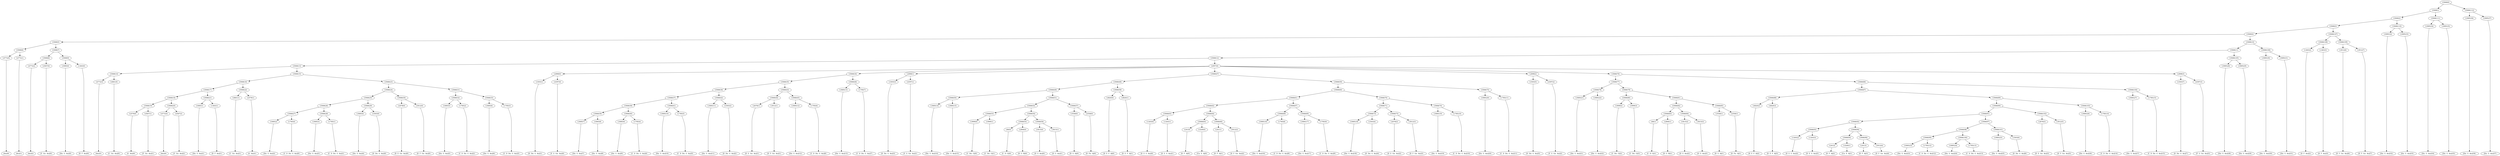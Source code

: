 digraph sample{
"L4772(0)"->"[Ais](0)"
"L4772(1)"->"[Ais](1)"
"L5068(6)"->"L4772(0)"
"L5068(6)"->"L4772(1)"
"L4772(2)"->"[Ais](2)"
"L4567(0)"->"[F  Gis  Ais](0)"
"L5068(8)"->"L4772(2)"
"L5068(8)"->"L4567(0)"
"L3085(0)"->"[Dis  G  Ais](0)"
"L1463(0)"->"[D  F  Ais](0)"
"L5068(9)"->"L3085(0)"
"L5068(9)"->"L1463(0)"
"L5068(7)"->"L5068(8)"
"L5068(7)"->"L5068(9)"
"L5068(5)"->"L5068(6)"
"L5068(5)"->"L5068(7)"
"L4772(3)"->"[Ais](3)"
"L4661(0)"->"[C  Gis  Ais](0)"
"L5068(14)"->"L4772(3)"
"L5068(14)"->"L4661(0)"
"L2579(0)"->"[G  Ais](0)"
"L4567(1)"->"[F  Gis  Ais](1)"
"L5068(19)"->"L2579(0)"
"L5068(19)"->"L4567(1)"
"L4772(4)"->"[Ais](4)"
"L4567(2)"->"[F  Gis  Ais](2)"
"L5068(20)"->"L4772(4)"
"L5068(20)"->"L4567(2)"
"L5068(18)"->"L5068(19)"
"L5068(18)"->"L5068(20)"
"L3085(1)"->"[Dis  G  Ais](1)"
"L1463(1)"->"[D  F  Ais](1)"
"L5068(21)"->"L3085(1)"
"L5068(21)"->"L1463(1)"
"L5068(17)"->"L5068(18)"
"L5068(17)"->"L5068(21)"
"L4661(1)"->"[C  Gis  Ais](1)"
"L2579(1)"->"[G  Ais](1)"
"L5068(22)"->"L4661(1)"
"L5068(22)"->"L2579(1)"
"L5068(16)"->"L5068(17)"
"L5068(16)"->"L5068(22)"
"L3085(2)"->"[Dis  G  Ais](2)"
"L1785(0)"->"[C  D  Dis  G  Ais](0)"
"L5068(27)"->"L3085(2)"
"L5068(27)"->"L1785(0)"
"L3085(3)"->"[Dis  G  Ais](3)"
"L1785(1)"->"[C  D  Dis  G  Ais](1)"
"L5068(28)"->"L3085(3)"
"L5068(28)"->"L1785(1)"
"L5068(26)"->"L5068(27)"
"L5068(26)"->"L5068(28)"
"L3085(4)"->"[Dis  G  Ais](4)"
"L3303(0)"->"[D  Dis  G  Ais](0)"
"L5068(29)"->"L3085(4)"
"L5068(29)"->"L3303(0)"
"L5068(25)"->"L5068(26)"
"L5068(25)"->"L5068(29)"
"L2678(0)"->"[D  E  Gis  Ais](0)"
"L3012(0)"->"[D  F  Gis  Ais](0)"
"L5068(30)"->"L2678(0)"
"L5068(30)"->"L3012(0)"
"L5068(24)"->"L5068(25)"
"L5068(24)"->"L5068(30)"
"L3085(5)"->"[Dis  G  Ais](5)"
"L1785(2)"->"[C  D  Dis  G  Ais](2)"
"L5068(32)"->"L3085(5)"
"L5068(32)"->"L1785(2)"
"L3085(6)"->"[Dis  G  Ais](6)"
"L1785(3)"->"[C  D  Dis  G  Ais](3)"
"L5068(33)"->"L3085(6)"
"L5068(33)"->"L1785(3)"
"L5068(31)"->"L5068(32)"
"L5068(31)"->"L5068(33)"
"L5068(23)"->"L5068(24)"
"L5068(23)"->"L5068(31)"
"L5068(15)"->"L5068(16)"
"L5068(15)"->"L5068(23)"
"L5068(13)"->"L5068(14)"
"L5068(13)"->"L5068(15)"
"L3303(1)"->"[D  Dis  G  Ais](1)"
"L4397(0)"->"[F  G  Gis  Ais](0)"
"L2898(0)"->"L3303(1)"
"L2898(0)"->"L4397(0)"
"L3085(7)"->"[Dis  G  Ais](7)"
"L3085(8)"->"[Dis  G  Ais](8)"
"L5068(39)"->"L3085(7)"
"L5068(39)"->"L3085(8)"
"L3085(9)"->"[Dis  G  Ais](9)"
"L1785(4)"->"[C  D  Dis  G  Ais](4)"
"L5068(40)"->"L3085(9)"
"L5068(40)"->"L1785(4)"
"L5068(38)"->"L5068(39)"
"L5068(38)"->"L5068(40)"
"L3085(10)"->"[Dis  G  Ais](10)"
"L1785(5)"->"[C  D  Dis  G  Ais](5)"
"L5068(41)"->"L3085(10)"
"L5068(41)"->"L1785(5)"
"L5068(37)"->"L5068(38)"
"L5068(37)"->"L5068(41)"
"L3085(11)"->"[Dis  G  Ais](11)"
"L3303(2)"->"[D  Dis  G  Ais](2)"
"L5068(42)"->"L3085(11)"
"L5068(42)"->"L3303(2)"
"L5068(36)"->"L5068(37)"
"L5068(36)"->"L5068(42)"
"L2678(1)"->"[D  E  Gis  Ais](1)"
"L3012(1)"->"[D  F  Gis  Ais](1)"
"L5068(44)"->"L2678(1)"
"L5068(44)"->"L3012(1)"
"L3085(12)"->"[Dis  G  Ais](12)"
"L1785(6)"->"[C  D  Dis  G  Ais](6)"
"L5068(45)"->"L3085(12)"
"L5068(45)"->"L1785(6)"
"L5068(43)"->"L5068(44)"
"L5068(43)"->"L5068(45)"
"L5068(35)"->"L5068(36)"
"L5068(35)"->"L5068(43)"
"L3085(13)"->"[Dis  G  Ais](13)"
"L1785(7)"->"[C  D  Dis  G  Ais](7)"
"L5068(46)"->"L3085(13)"
"L5068(46)"->"L1785(7)"
"L5068(34)"->"L5068(35)"
"L5068(34)"->"L5068(46)"
"L3303(3)"->"[D  Dis  G  Ais](3)"
"L4397(1)"->"[F  G  Gis  Ais](1)"
"L2898(1)"->"L3303(3)"
"L2898(1)"->"L4397(1)"
"L3085(14)"->"[Dis  G  Ais](14)"
"L3085(15)"->"[Dis  G  Ais](15)"
"L5068(50)"->"L3085(14)"
"L5068(50)"->"L3085(15)"
"L3999(0)"->"[C  Dis  G](0)"
"L3999(1)"->"[C  Dis  G](1)"
"L5068(53)"->"L3999(0)"
"L5068(53)"->"L3999(1)"
"L86(0)"->"[C  D  G](0)"
"L2806(0)"->"[D  G  B](0)"
"L5068(55)"->"L86(0)"
"L5068(55)"->"L2806(0)"
"L3615(0)"->"[D  G  Ais](0)"
"L3615(1)"->"[D  G  Ais](1)"
"L5068(56)"->"L3615(0)"
"L5068(56)"->"L3615(1)"
"L5068(54)"->"L5068(55)"
"L5068(54)"->"L5068(56)"
"L5068(52)"->"L5068(53)"
"L5068(52)"->"L5068(54)"
"L3558(0)"->"[D  G  A](0)"
"L2558(0)"->"[D  Fis  A](0)"
"L5068(57)"->"L3558(0)"
"L5068(57)"->"L2558(0)"
"L5068(51)"->"L5068(52)"
"L5068(51)"->"L5068(57)"
"L5068(49)"->"L5068(50)"
"L5068(49)"->"L5068(51)"
"L4820(0)"->"[D  E  F  A](0)"
"L4820(1)"->"[D  E  F  A](1)"
"L5068(58)"->"L4820(0)"
"L5068(58)"->"L4820(1)"
"L5068(48)"->"L5068(49)"
"L5068(48)"->"L5068(58)"
"L1263(0)"->"[D  E  G  Ais](0)"
"L1263(1)"->"[D  E  G  Ais](1)"
"L5068(63)"->"L1263(0)"
"L5068(63)"->"L1263(1)"
"L241(0)"->"[D  F  A](0)"
"L3249(0)"->"[Cis  E  A](0)"
"L5068(65)"->"L241(0)"
"L5068(65)"->"L3249(0)"
"L241(1)"->"[D  F  A](1)"
"L3012(2)"->"[D  F  Gis  Ais](2)"
"L5068(66)"->"L241(1)"
"L5068(66)"->"L3012(2)"
"L5068(64)"->"L5068(65)"
"L5068(64)"->"L5068(66)"
"L5068(62)"->"L5068(63)"
"L5068(62)"->"L5068(64)"
"L3085(16)"->"[Dis  G  Ais](16)"
"L1785(8)"->"[C  D  Dis  G  Ais](8)"
"L5068(68)"->"L3085(16)"
"L5068(68)"->"L1785(8)"
"L3085(17)"->"[Dis  G  Ais](17)"
"L1785(9)"->"[C  D  Dis  G  Ais](9)"
"L5068(69)"->"L3085(17)"
"L5068(69)"->"L1785(9)"
"L5068(67)"->"L5068(68)"
"L5068(67)"->"L5068(69)"
"L5068(61)"->"L5068(62)"
"L5068(61)"->"L5068(67)"
"L3085(18)"->"[Dis  G  Ais](18)"
"L3303(4)"->"[D  Dis  G  Ais](4)"
"L5068(72)"->"L3085(18)"
"L5068(72)"->"L3303(4)"
"L2678(2)"->"[D  E  Gis  Ais](2)"
"L3012(3)"->"[D  F  Gis  Ais](3)"
"L5068(73)"->"L2678(2)"
"L5068(73)"->"L3012(3)"
"L5068(71)"->"L5068(72)"
"L5068(71)"->"L5068(73)"
"L3085(19)"->"[Dis  G  Ais](19)"
"L1785(10)"->"[C  D  Dis  G  Ais](10)"
"L5068(74)"->"L3085(19)"
"L5068(74)"->"L1785(10)"
"L5068(70)"->"L5068(71)"
"L5068(70)"->"L5068(74)"
"L5068(60)"->"L5068(61)"
"L5068(60)"->"L5068(70)"
"L3085(20)"->"[Dis  G  Ais](20)"
"L1785(11)"->"[C  D  Dis  G  Ais](11)"
"L5068(75)"->"L3085(20)"
"L5068(75)"->"L1785(11)"
"L5068(59)"->"L5068(60)"
"L5068(59)"->"L5068(75)"
"L5068(47)"->"L5068(48)"
"L5068(47)"->"L5068(59)"
"L3303(5)"->"[D  Dis  G  Ais](5)"
"L4397(2)"->"[F  G  Gis  Ais](2)"
"L2898(2)"->"L3303(5)"
"L2898(2)"->"L4397(2)"
"L3085(21)"->"[Dis  G  Ais](21)"
"L3085(22)"->"[Dis  G  Ais](22)"
"L5068(78)"->"L3085(21)"
"L5068(78)"->"L3085(22)"
"L3999(2)"->"[C  Dis  G](2)"
"L3999(3)"->"[C  Dis  G](3)"
"L5068(80)"->"L3999(2)"
"L5068(80)"->"L3999(3)"
"L86(1)"->"[C  D  G](1)"
"L2806(1)"->"[D  G  B](1)"
"L5068(83)"->"L86(1)"
"L5068(83)"->"L2806(1)"
"L3615(2)"->"[D  G  Ais](2)"
"L3615(3)"->"[D  G  Ais](3)"
"L5068(84)"->"L3615(2)"
"L5068(84)"->"L3615(3)"
"L5068(82)"->"L5068(83)"
"L5068(82)"->"L5068(84)"
"L3558(1)"->"[D  G  A](1)"
"L2558(1)"->"[D  Fis  A](1)"
"L5068(85)"->"L3558(1)"
"L5068(85)"->"L2558(1)"
"L5068(81)"->"L5068(82)"
"L5068(81)"->"L5068(85)"
"L5068(79)"->"L5068(80)"
"L5068(79)"->"L5068(81)"
"L5068(77)"->"L5068(78)"
"L5068(77)"->"L5068(79)"
"L4820(2)"->"[D  E  F  A](2)"
"L4820(3)"->"[D  E  F  A](3)"
"L5068(88)"->"L4820(2)"
"L5068(88)"->"L4820(3)"
"L1263(2)"->"[D  E  G  Ais](2)"
"L1263(3)"->"[D  E  G  Ais](3)"
"L5068(93)"->"L1263(2)"
"L5068(93)"->"L1263(3)"
"L241(2)"->"[D  F  A](2)"
"L3249(1)"->"[Cis  E  A](1)"
"L5068(95)"->"L241(2)"
"L5068(95)"->"L3249(1)"
"L241(3)"->"[D  F  A](3)"
"L3012(4)"->"[D  F  Gis  Ais](4)"
"L5068(96)"->"L241(3)"
"L5068(96)"->"L3012(4)"
"L5068(94)"->"L5068(95)"
"L5068(94)"->"L5068(96)"
"L5068(92)"->"L5068(93)"
"L5068(92)"->"L5068(94)"
"L3085(23)"->"[Dis  G  Ais](23)"
"L1785(12)"->"[C  D  Dis  G  Ais](12)"
"L5068(99)"->"L3085(23)"
"L5068(99)"->"L1785(12)"
"L3085(24)"->"[Dis  G  Ais](24)"
"L1785(13)"->"[C  D  Dis  G  Ais](13)"
"L5068(100)"->"L3085(24)"
"L5068(100)"->"L1785(13)"
"L5068(98)"->"L5068(99)"
"L5068(98)"->"L5068(100)"
"L3085(25)"->"[Dis  G  Ais](25)"
"L3303(6)"->"[D  Dis  G  Ais](6)"
"L5068(101)"->"L3085(25)"
"L5068(101)"->"L3303(6)"
"L5068(97)"->"L5068(98)"
"L5068(97)"->"L5068(101)"
"L5068(91)"->"L5068(92)"
"L5068(91)"->"L5068(97)"
"L2678(3)"->"[D  E  Gis  Ais](3)"
"L3012(5)"->"[D  F  Gis  Ais](5)"
"L5068(102)"->"L2678(3)"
"L5068(102)"->"L3012(5)"
"L5068(90)"->"L5068(91)"
"L5068(90)"->"L5068(102)"
"L3085(26)"->"[Dis  G  Ais](26)"
"L1785(14)"->"[C  D  Dis  G  Ais](14)"
"L5068(103)"->"L3085(26)"
"L5068(103)"->"L1785(14)"
"L5068(89)"->"L5068(90)"
"L5068(89)"->"L5068(103)"
"L5068(87)"->"L5068(88)"
"L5068(87)"->"L5068(89)"
"L3085(27)"->"[Dis  G  Ais](27)"
"L1785(15)"->"[C  D  Dis  G  Ais](15)"
"L5068(104)"->"L3085(27)"
"L5068(104)"->"L1785(15)"
"L5068(86)"->"L5068(87)"
"L5068(86)"->"L5068(104)"
"L5068(76)"->"L5068(77)"
"L5068(76)"->"L5068(86)"
"L3303(7)"->"[D  Dis  G  Ais](7)"
"L4397(3)"->"[F  G  Gis  Ais](3)"
"L2898(3)"->"L3303(7)"
"L2898(3)"->"L4397(3)"
"L4957(0)"->"L2898(0)"
"L4957(0)"->"L5068(34)"
"L4957(0)"->"L2898(1)"
"L4957(0)"->"L5068(47)"
"L4957(0)"->"L2898(2)"
"L4957(0)"->"L5068(76)"
"L4957(0)"->"L2898(3)"
"L5068(12)"->"L5068(13)"
"L5068(12)"->"L4957(0)"
"L3085(28)"->"[Dis  G  Ais](28)"
"L3085(29)"->"[Dis  G  Ais](29)"
"L5068(105)"->"L3085(28)"
"L5068(105)"->"L3085(29)"
"L5068(11)"->"L5068(12)"
"L5068(11)"->"L5068(105)"
"L3085(30)"->"[Dis  G  Ais](30)"
"L3085(31)"->"[Dis  G  Ais](31)"
"L5068(106)"->"L3085(30)"
"L5068(106)"->"L3085(31)"
"L5068(10)"->"L5068(11)"
"L5068(10)"->"L5068(106)"
"L5068(4)"->"L5068(5)"
"L5068(4)"->"L5068(10)"
"L1463(2)"->"[D  F  Ais](2)"
"L1463(3)"->"[D  F  Ais](3)"
"L5068(108)"->"L1463(2)"
"L5068(108)"->"L1463(3)"
"L3012(6)"->"[D  F  Gis  Ais](6)"
"L3012(7)"->"[D  F  Gis  Ais](7)"
"L5068(109)"->"L3012(6)"
"L5068(109)"->"L3012(7)"
"L5068(107)"->"L5068(108)"
"L5068(107)"->"L5068(109)"
"L5068(3)"->"L5068(4)"
"L5068(3)"->"L5068(107)"
"L3085(32)"->"[Dis  G  Ais](32)"
"L3085(33)"->"[Dis  G  Ais](33)"
"L5068(110)"->"L3085(32)"
"L5068(110)"->"L3085(33)"
"L5068(2)"->"L5068(3)"
"L5068(2)"->"L5068(110)"
"L3085(34)"->"[Dis  G  Ais](34)"
"L3085(35)"->"[Dis  G  Ais](35)"
"L5068(111)"->"L3085(34)"
"L5068(111)"->"L3085(35)"
"L5068(1)"->"L5068(2)"
"L5068(1)"->"L5068(111)"
"L3085(36)"->"[Dis  G  Ais](36)"
"L3085(37)"->"[Dis  G  Ais](37)"
"L5068(112)"->"L3085(36)"
"L5068(112)"->"L3085(37)"
"L5068(0)"->"L5068(1)"
"L5068(0)"->"L5068(112)"
{rank = min; "L5068(0)"}
{rank = same; "L5068(1)"; "L5068(112)";}
{rank = same; "L5068(2)"; "L5068(111)"; "L3085(36)"; "L3085(37)";}
{rank = same; "L5068(3)"; "L5068(110)"; "L3085(34)"; "L3085(35)";}
{rank = same; "L5068(4)"; "L5068(107)"; "L3085(32)"; "L3085(33)";}
{rank = same; "L5068(5)"; "L5068(10)"; "L5068(108)"; "L5068(109)";}
{rank = same; "L5068(6)"; "L5068(7)"; "L5068(11)"; "L5068(106)"; "L1463(2)"; "L1463(3)"; "L3012(6)"; "L3012(7)";}
{rank = same; "L4772(0)"; "L4772(1)"; "L5068(8)"; "L5068(9)"; "L5068(12)"; "L5068(105)"; "L3085(30)"; "L3085(31)";}
{rank = same; "L4772(2)"; "L4567(0)"; "L3085(0)"; "L1463(0)"; "L5068(13)"; "L4957(0)"; "L3085(28)"; "L3085(29)";}
{rank = same; "L5068(14)"; "L5068(15)"; "L2898(0)"; "L5068(34)"; "L2898(1)"; "L5068(47)"; "L2898(2)"; "L5068(76)"; "L2898(3)";}
{rank = same; "L4772(3)"; "L4661(0)"; "L5068(16)"; "L5068(23)"; "L3303(1)"; "L4397(0)"; "L5068(35)"; "L5068(46)"; "L3303(3)"; "L4397(1)"; "L5068(48)"; "L5068(59)"; "L3303(5)"; "L4397(2)"; "L5068(77)"; "L5068(86)"; "L3303(7)"; "L4397(3)";}
{rank = same; "L5068(17)"; "L5068(22)"; "L5068(24)"; "L5068(31)"; "L5068(36)"; "L5068(43)"; "L3085(13)"; "L1785(7)"; "L5068(49)"; "L5068(58)"; "L5068(60)"; "L5068(75)"; "L5068(78)"; "L5068(79)"; "L5068(87)"; "L5068(104)";}
{rank = same; "L5068(18)"; "L5068(21)"; "L4661(1)"; "L2579(1)"; "L5068(25)"; "L5068(30)"; "L5068(32)"; "L5068(33)"; "L5068(37)"; "L5068(42)"; "L5068(44)"; "L5068(45)"; "L5068(50)"; "L5068(51)"; "L4820(0)"; "L4820(1)"; "L5068(61)"; "L5068(70)"; "L3085(20)"; "L1785(11)"; "L3085(21)"; "L3085(22)"; "L5068(80)"; "L5068(81)"; "L5068(88)"; "L5068(89)"; "L3085(27)"; "L1785(15)";}
{rank = same; "L5068(19)"; "L5068(20)"; "L3085(1)"; "L1463(1)"; "L5068(26)"; "L5068(29)"; "L2678(0)"; "L3012(0)"; "L3085(5)"; "L1785(2)"; "L3085(6)"; "L1785(3)"; "L5068(38)"; "L5068(41)"; "L3085(11)"; "L3303(2)"; "L2678(1)"; "L3012(1)"; "L3085(12)"; "L1785(6)"; "L3085(14)"; "L3085(15)"; "L5068(52)"; "L5068(57)"; "L5068(62)"; "L5068(67)"; "L5068(71)"; "L5068(74)"; "L3999(2)"; "L3999(3)"; "L5068(82)"; "L5068(85)"; "L4820(2)"; "L4820(3)"; "L5068(90)"; "L5068(103)";}
{rank = same; "L2579(0)"; "L4567(1)"; "L4772(4)"; "L4567(2)"; "L5068(27)"; "L5068(28)"; "L3085(4)"; "L3303(0)"; "L5068(39)"; "L5068(40)"; "L3085(10)"; "L1785(5)"; "L5068(53)"; "L5068(54)"; "L3558(0)"; "L2558(0)"; "L5068(63)"; "L5068(64)"; "L5068(68)"; "L5068(69)"; "L5068(72)"; "L5068(73)"; "L3085(19)"; "L1785(10)"; "L5068(83)"; "L5068(84)"; "L3558(1)"; "L2558(1)"; "L5068(91)"; "L5068(102)"; "L3085(26)"; "L1785(14)";}
{rank = same; "L3085(2)"; "L1785(0)"; "L3085(3)"; "L1785(1)"; "L3085(7)"; "L3085(8)"; "L3085(9)"; "L1785(4)"; "L3999(0)"; "L3999(1)"; "L5068(55)"; "L5068(56)"; "L1263(0)"; "L1263(1)"; "L5068(65)"; "L5068(66)"; "L3085(16)"; "L1785(8)"; "L3085(17)"; "L1785(9)"; "L3085(18)"; "L3303(4)"; "L2678(2)"; "L3012(3)"; "L86(1)"; "L2806(1)"; "L3615(2)"; "L3615(3)"; "L5068(92)"; "L5068(97)"; "L2678(3)"; "L3012(5)";}
{rank = same; "L86(0)"; "L2806(0)"; "L3615(0)"; "L3615(1)"; "L241(0)"; "L3249(0)"; "L241(1)"; "L3012(2)"; "L5068(93)"; "L5068(94)"; "L5068(98)"; "L5068(101)";}
{rank = same; "L1263(2)"; "L1263(3)"; "L5068(95)"; "L5068(96)"; "L5068(99)"; "L5068(100)"; "L3085(25)"; "L3303(6)";}
{rank = same; "L241(2)"; "L3249(1)"; "L241(3)"; "L3012(4)"; "L3085(23)"; "L1785(12)"; "L3085(24)"; "L1785(13)";}
{rank = max; "[Ais](0)"; "[Ais](1)"; "[Ais](2)"; "[Ais](3)"; "[Ais](4)"; "[C  D  Dis  G  Ais](0)"; "[C  D  Dis  G  Ais](1)"; "[C  D  Dis  G  Ais](10)"; "[C  D  Dis  G  Ais](11)"; "[C  D  Dis  G  Ais](12)"; "[C  D  Dis  G  Ais](13)"; "[C  D  Dis  G  Ais](14)"; "[C  D  Dis  G  Ais](15)"; "[C  D  Dis  G  Ais](2)"; "[C  D  Dis  G  Ais](3)"; "[C  D  Dis  G  Ais](4)"; "[C  D  Dis  G  Ais](5)"; "[C  D  Dis  G  Ais](6)"; "[C  D  Dis  G  Ais](7)"; "[C  D  Dis  G  Ais](8)"; "[C  D  Dis  G  Ais](9)"; "[C  D  G](0)"; "[C  D  G](1)"; "[C  Dis  G](0)"; "[C  Dis  G](1)"; "[C  Dis  G](2)"; "[C  Dis  G](3)"; "[C  Gis  Ais](0)"; "[C  Gis  Ais](1)"; "[Cis  E  A](0)"; "[Cis  E  A](1)"; "[D  Dis  G  Ais](0)"; "[D  Dis  G  Ais](1)"; "[D  Dis  G  Ais](2)"; "[D  Dis  G  Ais](3)"; "[D  Dis  G  Ais](4)"; "[D  Dis  G  Ais](5)"; "[D  Dis  G  Ais](6)"; "[D  Dis  G  Ais](7)"; "[D  E  F  A](0)"; "[D  E  F  A](1)"; "[D  E  F  A](2)"; "[D  E  F  A](3)"; "[D  E  G  Ais](0)"; "[D  E  G  Ais](1)"; "[D  E  G  Ais](2)"; "[D  E  G  Ais](3)"; "[D  E  Gis  Ais](0)"; "[D  E  Gis  Ais](1)"; "[D  E  Gis  Ais](2)"; "[D  E  Gis  Ais](3)"; "[D  F  A](0)"; "[D  F  A](1)"; "[D  F  A](2)"; "[D  F  A](3)"; "[D  F  Ais](0)"; "[D  F  Ais](1)"; "[D  F  Ais](2)"; "[D  F  Ais](3)"; "[D  F  Gis  Ais](0)"; "[D  F  Gis  Ais](1)"; "[D  F  Gis  Ais](2)"; "[D  F  Gis  Ais](3)"; "[D  F  Gis  Ais](4)"; "[D  F  Gis  Ais](5)"; "[D  F  Gis  Ais](6)"; "[D  F  Gis  Ais](7)"; "[D  Fis  A](0)"; "[D  Fis  A](1)"; "[D  G  A](0)"; "[D  G  A](1)"; "[D  G  Ais](0)"; "[D  G  Ais](1)"; "[D  G  Ais](2)"; "[D  G  Ais](3)"; "[D  G  B](0)"; "[D  G  B](1)"; "[Dis  G  Ais](0)"; "[Dis  G  Ais](1)"; "[Dis  G  Ais](10)"; "[Dis  G  Ais](11)"; "[Dis  G  Ais](12)"; "[Dis  G  Ais](13)"; "[Dis  G  Ais](14)"; "[Dis  G  Ais](15)"; "[Dis  G  Ais](16)"; "[Dis  G  Ais](17)"; "[Dis  G  Ais](18)"; "[Dis  G  Ais](19)"; "[Dis  G  Ais](2)"; "[Dis  G  Ais](20)"; "[Dis  G  Ais](21)"; "[Dis  G  Ais](22)"; "[Dis  G  Ais](23)"; "[Dis  G  Ais](24)"; "[Dis  G  Ais](25)"; "[Dis  G  Ais](26)"; "[Dis  G  Ais](27)"; "[Dis  G  Ais](28)"; "[Dis  G  Ais](29)"; "[Dis  G  Ais](3)"; "[Dis  G  Ais](30)"; "[Dis  G  Ais](31)"; "[Dis  G  Ais](32)"; "[Dis  G  Ais](33)"; "[Dis  G  Ais](34)"; "[Dis  G  Ais](35)"; "[Dis  G  Ais](36)"; "[Dis  G  Ais](37)"; "[Dis  G  Ais](4)"; "[Dis  G  Ais](5)"; "[Dis  G  Ais](6)"; "[Dis  G  Ais](7)"; "[Dis  G  Ais](8)"; "[Dis  G  Ais](9)"; "[F  G  Gis  Ais](0)"; "[F  G  Gis  Ais](1)"; "[F  G  Gis  Ais](2)"; "[F  G  Gis  Ais](3)"; "[F  Gis  Ais](0)"; "[F  Gis  Ais](1)"; "[F  Gis  Ais](2)"; "[G  Ais](0)"; "[G  Ais](1)";}
}